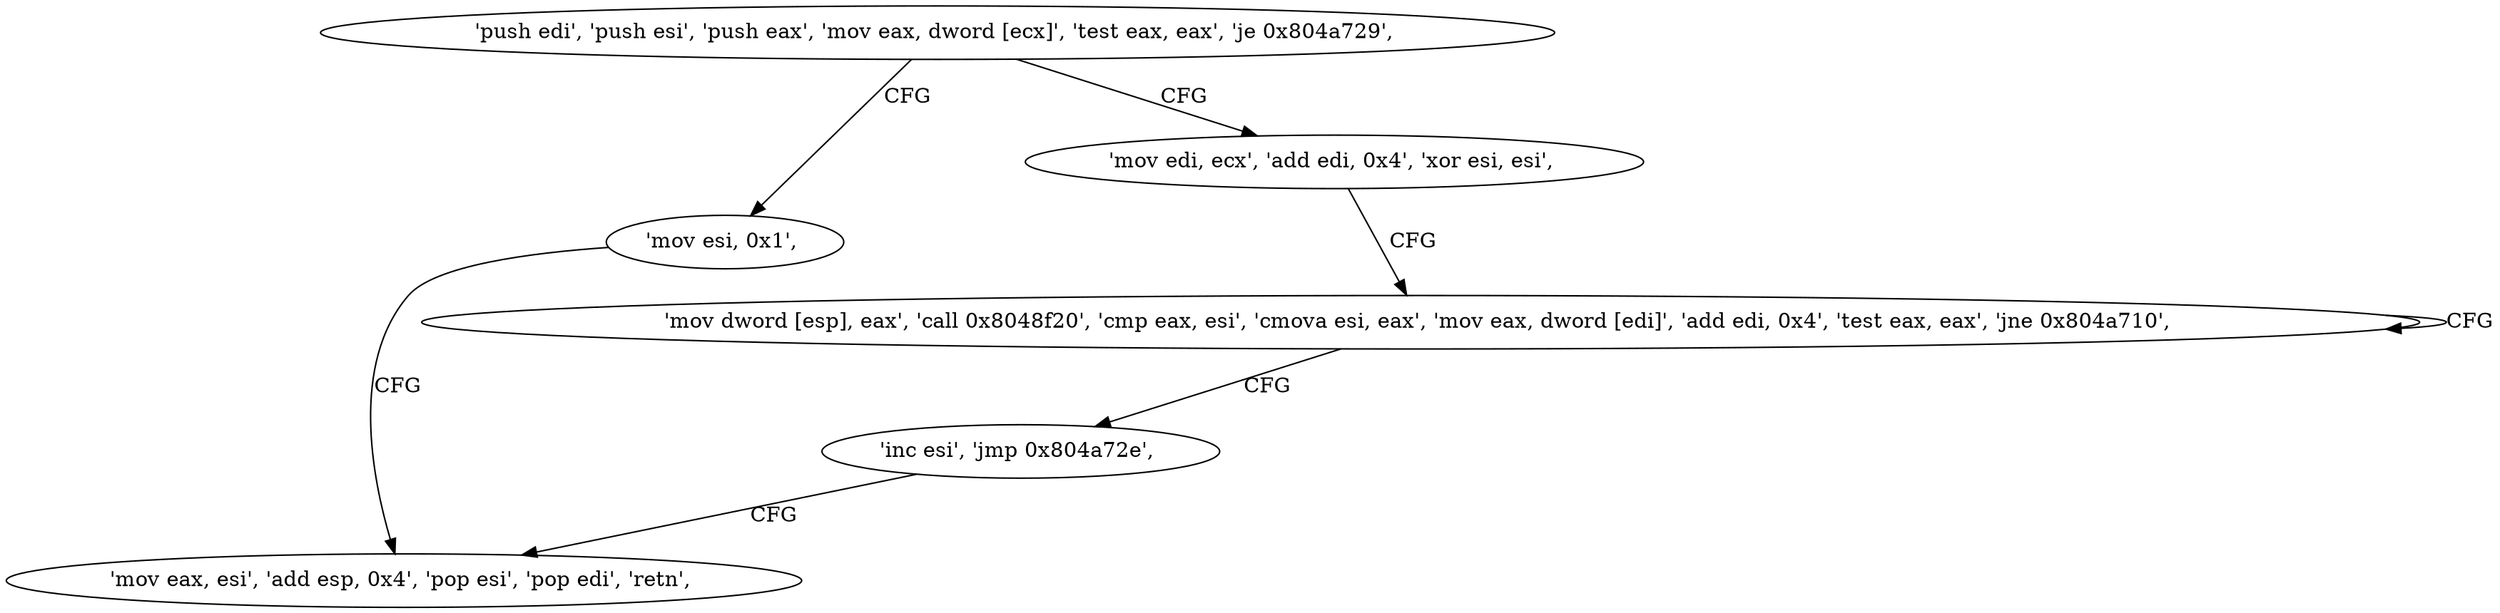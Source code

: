 digraph "func" {
"134522624" [label = "'push edi', 'push esi', 'push eax', 'mov eax, dword [ecx]', 'test eax, eax', 'je 0x804a729', " ]
"134522665" [label = "'mov esi, 0x1', " ]
"134522633" [label = "'mov edi, ecx', 'add edi, 0x4', 'xor esi, esi', " ]
"134522670" [label = "'mov eax, esi', 'add esp, 0x4', 'pop esi', 'pop edi', 'retn', " ]
"134522640" [label = "'mov dword [esp], eax', 'call 0x8048f20', 'cmp eax, esi', 'cmova esi, eax', 'mov eax, dword [edi]', 'add edi, 0x4', 'test eax, eax', 'jne 0x804a710', " ]
"134522662" [label = "'inc esi', 'jmp 0x804a72e', " ]
"134522624" -> "134522665" [ label = "CFG" ]
"134522624" -> "134522633" [ label = "CFG" ]
"134522665" -> "134522670" [ label = "CFG" ]
"134522633" -> "134522640" [ label = "CFG" ]
"134522640" -> "134522640" [ label = "CFG" ]
"134522640" -> "134522662" [ label = "CFG" ]
"134522662" -> "134522670" [ label = "CFG" ]
}
